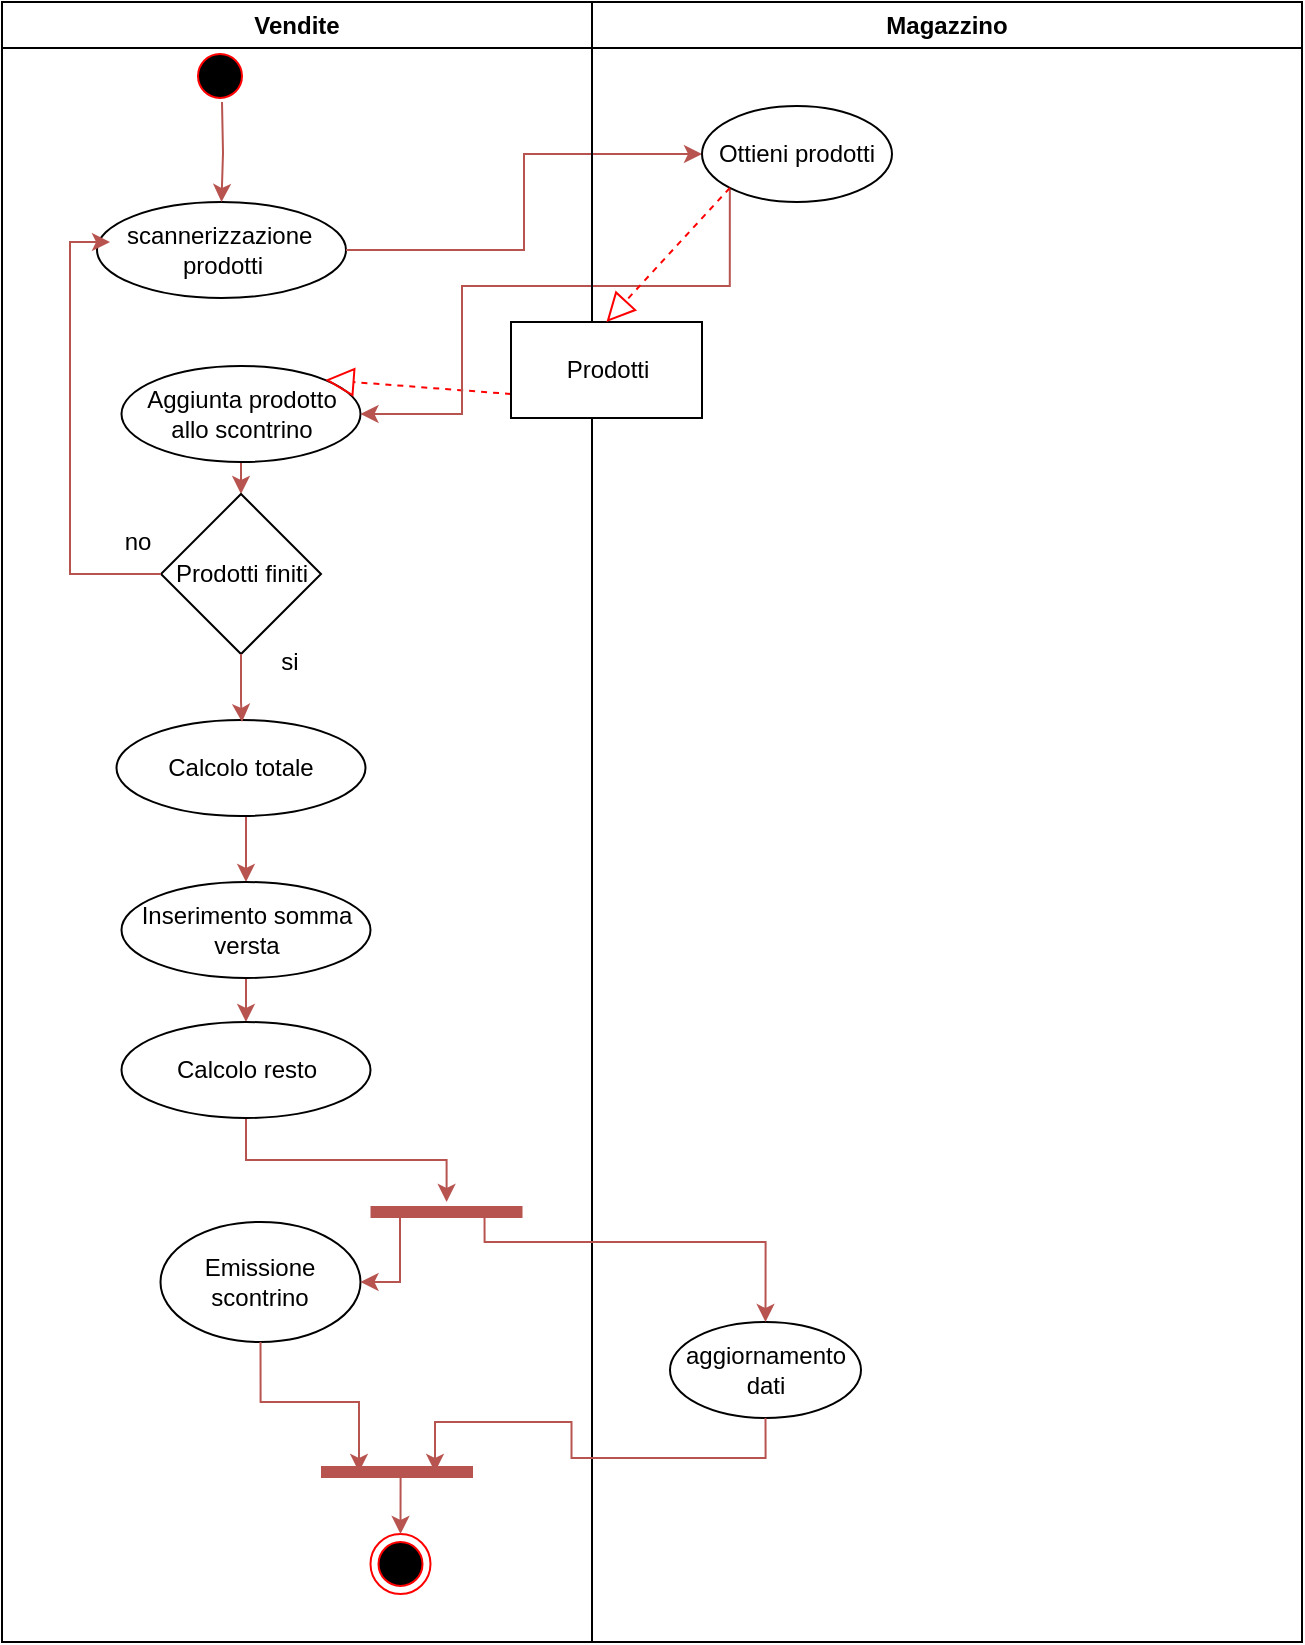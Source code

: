 <mxfile version="13.10.8" type="device"><diagram name="Page-1" id="e7e014a7-5840-1c2e-5031-d8a46d1fe8dd"><mxGraphModel dx="2190" dy="579" grid="1" gridSize="10" guides="1" tooltips="1" connect="1" arrows="1" fold="1" page="1" pageScale="1" pageWidth="1169" pageHeight="826" background="#ffffff" math="0" shadow="0"><root><mxCell id="0"/><mxCell id="1" parent="0"/><mxCell id="3" value="Vendite" style="swimlane;whiteSpace=wrap" parent="1" vertex="1"><mxGeometry x="-514" y="30" width="295" height="820" as="geometry"/></mxCell><mxCell id="9HYBpSJLda6DVZEDnrU6-43" value="scannerizzazione&amp;nbsp;&lt;br style=&quot;padding: 0px ; margin: 0px&quot;&gt;prodotti" style="ellipse;whiteSpace=wrap;html=1;" parent="3" vertex="1"><mxGeometry x="47.5" y="100" width="124.5" height="48" as="geometry"/></mxCell><mxCell id="LRdRrEbnxGgBELwl0ZkV-10" style="edgeStyle=orthogonalEdgeStyle;rounded=0;orthogonalLoop=1;jettySize=auto;html=1;exitX=0.5;exitY=1;exitDx=0;exitDy=0;entryX=0.5;entryY=0;entryDx=0;entryDy=0;fillColor=#f8cecc;strokeColor=#b85450;" edge="1" parent="3" source="9HYBpSJLda6DVZEDnrU6-46" target="LRdRrEbnxGgBELwl0ZkV-5"><mxGeometry relative="1" as="geometry"/></mxCell><mxCell id="9HYBpSJLda6DVZEDnrU6-46" value="Aggiunta prodotto&lt;br&gt;allo scontrino" style="ellipse;whiteSpace=wrap;html=1;" parent="3" vertex="1"><mxGeometry x="59.75" y="182" width="119.5" height="48" as="geometry"/></mxCell><mxCell id="9HYBpSJLda6DVZEDnrU6-50" value="Emissione scontrino" style="ellipse;whiteSpace=wrap;html=1;" parent="3" vertex="1"><mxGeometry x="79.25" y="610" width="100" height="60" as="geometry"/></mxCell><mxCell id="5" value="" style="ellipse;shape=startState;fillColor=#000000;strokeColor=#ff0000;" parent="3" vertex="1"><mxGeometry x="94" y="22" width="30" height="30" as="geometry"/></mxCell><mxCell id="JWnK4qgNNNqhCWaMsV0J-105" style="edgeStyle=orthogonalEdgeStyle;rounded=0;orthogonalLoop=1;jettySize=auto;html=1;fillColor=#f8cecc;strokeColor=#b85450;entryX=0.5;entryY=0;entryDx=0;entryDy=0;" parent="3" target="9HYBpSJLda6DVZEDnrU6-43" edge="1"><mxGeometry relative="1" as="geometry"><Array as="points"/><mxPoint x="110" y="50" as="sourcePoint"/><mxPoint x="-116" y="90" as="targetPoint"/></mxGeometry></mxCell><mxCell id="JlM9j0IWuCcaw7Q2Z3Db-55" value="" style="ellipse;shape=endState;fillColor=#000000;strokeColor=#ff0000" parent="3" vertex="1"><mxGeometry x="184.25" y="766" width="30" height="30" as="geometry"/></mxCell><mxCell id="LRdRrEbnxGgBELwl0ZkV-5" value="Prodotti finiti" style="rhombus;whiteSpace=wrap;html=1;" vertex="1" parent="3"><mxGeometry x="79.5" y="246" width="80" height="80" as="geometry"/></mxCell><mxCell id="LRdRrEbnxGgBELwl0ZkV-8" value="si" style="text;html=1;strokeColor=none;fillColor=none;align=center;verticalAlign=middle;whiteSpace=wrap;rounded=0;" vertex="1" parent="3"><mxGeometry x="124" y="320" width="40" height="20" as="geometry"/></mxCell><mxCell id="LRdRrEbnxGgBELwl0ZkV-9" value="no" style="text;html=1;strokeColor=none;fillColor=none;align=center;verticalAlign=middle;whiteSpace=wrap;rounded=0;" vertex="1" parent="3"><mxGeometry x="47.5" y="260" width="40" height="20" as="geometry"/></mxCell><mxCell id="LRdRrEbnxGgBELwl0ZkV-16" style="edgeStyle=orthogonalEdgeStyle;rounded=0;orthogonalLoop=1;jettySize=auto;html=1;exitX=0.5;exitY=1;exitDx=0;exitDy=0;entryX=0.5;entryY=0;entryDx=0;entryDy=0;fillColor=#f8cecc;strokeColor=#b85450;" edge="1" parent="3" source="LRdRrEbnxGgBELwl0ZkV-13" target="LRdRrEbnxGgBELwl0ZkV-15"><mxGeometry relative="1" as="geometry"/></mxCell><mxCell id="LRdRrEbnxGgBELwl0ZkV-13" value="Calcolo totale" style="ellipse;whiteSpace=wrap;html=1;" vertex="1" parent="3"><mxGeometry x="57.25" y="359" width="124.5" height="48" as="geometry"/></mxCell><mxCell id="LRdRrEbnxGgBELwl0ZkV-19" style="edgeStyle=orthogonalEdgeStyle;rounded=0;orthogonalLoop=1;jettySize=auto;html=1;exitX=0.5;exitY=1;exitDx=0;exitDy=0;entryX=0.5;entryY=0;entryDx=0;entryDy=0;fillColor=#f8cecc;strokeColor=#b85450;" edge="1" parent="3" source="LRdRrEbnxGgBELwl0ZkV-15" target="LRdRrEbnxGgBELwl0ZkV-18"><mxGeometry relative="1" as="geometry"/></mxCell><mxCell id="LRdRrEbnxGgBELwl0ZkV-15" value="Inserimento somma versta" style="ellipse;whiteSpace=wrap;html=1;" vertex="1" parent="3"><mxGeometry x="59.75" y="440" width="124.5" height="48" as="geometry"/></mxCell><mxCell id="LRdRrEbnxGgBELwl0ZkV-24" style="edgeStyle=orthogonalEdgeStyle;rounded=0;orthogonalLoop=1;jettySize=auto;html=1;exitX=0.5;exitY=1;exitDx=0;exitDy=0;fillColor=#f8cecc;strokeColor=#b85450;" edge="1" parent="3" source="LRdRrEbnxGgBELwl0ZkV-18" target="LRdRrEbnxGgBELwl0ZkV-22"><mxGeometry relative="1" as="geometry"/></mxCell><mxCell id="LRdRrEbnxGgBELwl0ZkV-18" value="Calcolo resto" style="ellipse;whiteSpace=wrap;html=1;" vertex="1" parent="3"><mxGeometry x="59.75" y="510" width="124.5" height="48" as="geometry"/></mxCell><mxCell id="LRdRrEbnxGgBELwl0ZkV-28" style="edgeStyle=orthogonalEdgeStyle;rounded=0;orthogonalLoop=1;jettySize=auto;html=1;exitX=0.25;exitY=0.5;exitDx=0;exitDy=0;exitPerimeter=0;entryX=1;entryY=0.5;entryDx=0;entryDy=0;fillColor=#f8cecc;strokeColor=#b85450;" edge="1" parent="3" source="LRdRrEbnxGgBELwl0ZkV-22" target="9HYBpSJLda6DVZEDnrU6-50"><mxGeometry relative="1" as="geometry"><Array as="points"><mxPoint x="199" y="605"/><mxPoint x="199" y="640"/></Array></mxGeometry></mxCell><mxCell id="LRdRrEbnxGgBELwl0ZkV-22" value="" style="shape=line;html=1;strokeWidth=6;strokeColor=#b85450;fillColor=#f8cecc;" vertex="1" parent="3"><mxGeometry x="184.25" y="600" width="76" height="10" as="geometry"/></mxCell><mxCell id="ZPJd4Qkg7bhcJAf3C3wP-43" style="edgeStyle=orthogonalEdgeStyle;rounded=0;orthogonalLoop=1;jettySize=auto;html=1;exitX=0.5;exitY=1;exitDx=0;exitDy=0;entryX=0.25;entryY=0.5;entryDx=0;entryDy=0;fillColor=#f8cecc;strokeColor=#b85450;entryPerimeter=0;" parent="3" source="9HYBpSJLda6DVZEDnrU6-50" target="LRdRrEbnxGgBELwl0ZkV-32" edge="1"><mxGeometry relative="1" as="geometry"><mxPoint x="142" y="342" as="sourcePoint"/><mxPoint x="373.398" y="427.074" as="targetPoint"/></mxGeometry></mxCell><mxCell id="LRdRrEbnxGgBELwl0ZkV-34" style="edgeStyle=orthogonalEdgeStyle;rounded=0;orthogonalLoop=1;jettySize=auto;html=1;exitX=0.25;exitY=0.5;exitDx=0;exitDy=0;exitPerimeter=0;entryX=0.5;entryY=0;entryDx=0;entryDy=0;fillColor=#f8cecc;strokeColor=#b85450;" edge="1" parent="3" source="LRdRrEbnxGgBELwl0ZkV-32" target="JlM9j0IWuCcaw7Q2Z3Db-55"><mxGeometry relative="1" as="geometry"/></mxCell><mxCell id="LRdRrEbnxGgBELwl0ZkV-32" value="" style="shape=line;html=1;strokeWidth=6;strokeColor=#b85450;fillColor=#f8cecc;" vertex="1" parent="3"><mxGeometry x="159.5" y="730" width="76" height="10" as="geometry"/></mxCell><mxCell id="9HYBpSJLda6DVZEDnrU6-68" value="" style="endArrow=block;dashed=1;endFill=0;endSize=12;html=1;strokeColor=#FF0000;exitX=0;exitY=0.75;exitDx=0;exitDy=0;entryX=1;entryY=0;entryDx=0;entryDy=0;" parent="1" source="9HYBpSJLda6DVZEDnrU6-66" target="9HYBpSJLda6DVZEDnrU6-46" edge="1"><mxGeometry width="160" relative="1" as="geometry"><mxPoint x="-494" y="272" as="sourcePoint"/><mxPoint x="-334" y="272" as="targetPoint"/></mxGeometry></mxCell><mxCell id="JWnK4qgNNNqhCWaMsV0J-62" style="edgeStyle=orthogonalEdgeStyle;rounded=0;orthogonalLoop=1;jettySize=auto;html=1;exitX=1;exitY=0.5;exitDx=0;exitDy=0;entryX=0;entryY=0.5;entryDx=0;entryDy=0;fillColor=#f8cecc;strokeColor=#b85450;" parent="1" source="9HYBpSJLda6DVZEDnrU6-43" target="JWnK4qgNNNqhCWaMsV0J-53" edge="1"><mxGeometry relative="1" as="geometry"/></mxCell><mxCell id="JWnK4qgNNNqhCWaMsV0J-63" style="edgeStyle=orthogonalEdgeStyle;rounded=0;orthogonalLoop=1;jettySize=auto;html=1;exitX=0;exitY=1;exitDx=0;exitDy=0;entryX=1;entryY=0.5;entryDx=0;entryDy=0;fillColor=#f8cecc;strokeColor=#b85450;" parent="1" source="JWnK4qgNNNqhCWaMsV0J-53" target="9HYBpSJLda6DVZEDnrU6-46" edge="1"><mxGeometry relative="1" as="geometry"><Array as="points"><mxPoint x="-150" y="172"/><mxPoint x="-284" y="172"/><mxPoint x="-284" y="236"/></Array></mxGeometry></mxCell><mxCell id="4" value="Magazzino" style="swimlane;whiteSpace=wrap" parent="1" vertex="1"><mxGeometry x="-219" y="30" width="355" height="820" as="geometry"/></mxCell><mxCell id="9HYBpSJLda6DVZEDnrU6-58" value="aggiornamento&lt;br&gt;dati" style="ellipse;whiteSpace=wrap;html=1;" parent="4" vertex="1"><mxGeometry x="39" y="660" width="95.5" height="48" as="geometry"/></mxCell><mxCell id="JWnK4qgNNNqhCWaMsV0J-53" value="&lt;font style=&quot;vertical-align: inherit&quot;&gt;&lt;font style=&quot;vertical-align: inherit&quot;&gt;Ottieni prodotti&lt;br&gt;&lt;/font&gt;&lt;/font&gt;" style="ellipse;whiteSpace=wrap;html=1;" parent="4" vertex="1"><mxGeometry x="55" y="52" width="95" height="48" as="geometry"/></mxCell><mxCell id="9HYBpSJLda6DVZEDnrU6-66" value="Prodotti" style="rounded=0;whiteSpace=wrap;html=1;" parent="1" vertex="1"><mxGeometry x="-259.5" y="190" width="95.5" height="48" as="geometry"/></mxCell><mxCell id="9HYBpSJLda6DVZEDnrU6-67" value="" style="endArrow=block;dashed=1;endFill=0;endSize=12;html=1;strokeColor=#FF0000;exitX=0;exitY=1;exitDx=0;exitDy=0;entryX=0.5;entryY=0;entryDx=0;entryDy=0;" parent="1" source="JWnK4qgNNNqhCWaMsV0J-53" target="9HYBpSJLda6DVZEDnrU6-66" edge="1"><mxGeometry width="160" relative="1" as="geometry"><mxPoint x="-499" y="272" as="sourcePoint"/><mxPoint x="-200" y="150" as="targetPoint"/></mxGeometry></mxCell><mxCell id="LRdRrEbnxGgBELwl0ZkV-6" style="edgeStyle=orthogonalEdgeStyle;rounded=0;orthogonalLoop=1;jettySize=auto;html=1;exitX=0;exitY=0.5;exitDx=0;exitDy=0;fillColor=#f8cecc;strokeColor=#b85450;" edge="1" parent="1" source="LRdRrEbnxGgBELwl0ZkV-5"><mxGeometry relative="1" as="geometry"><mxPoint x="-460" y="150" as="targetPoint"/><Array as="points"><mxPoint x="-480" y="316"/><mxPoint x="-480" y="150"/></Array></mxGeometry></mxCell><mxCell id="LRdRrEbnxGgBELwl0ZkV-12" style="edgeStyle=orthogonalEdgeStyle;rounded=0;orthogonalLoop=1;jettySize=auto;html=1;exitX=0.5;exitY=1;exitDx=0;exitDy=0;fillColor=#f8cecc;strokeColor=#b85450;" edge="1" parent="1" source="LRdRrEbnxGgBELwl0ZkV-5"><mxGeometry relative="1" as="geometry"><mxPoint x="-394" y="390" as="targetPoint"/><Array as="points"><mxPoint x="-394" y="380"/><mxPoint x="-394" y="380"/></Array></mxGeometry></mxCell><mxCell id="LRdRrEbnxGgBELwl0ZkV-29" style="edgeStyle=orthogonalEdgeStyle;rounded=0;orthogonalLoop=1;jettySize=auto;html=1;exitX=0.75;exitY=0.5;exitDx=0;exitDy=0;exitPerimeter=0;entryX=0.5;entryY=0;entryDx=0;entryDy=0;fillColor=#f8cecc;strokeColor=#b85450;" edge="1" parent="1" source="LRdRrEbnxGgBELwl0ZkV-22" target="9HYBpSJLda6DVZEDnrU6-58"><mxGeometry relative="1" as="geometry"><Array as="points"><mxPoint x="-273" y="650"/><mxPoint x="-132" y="650"/></Array></mxGeometry></mxCell><mxCell id="LRdRrEbnxGgBELwl0ZkV-33" style="edgeStyle=orthogonalEdgeStyle;rounded=0;orthogonalLoop=1;jettySize=auto;html=1;exitX=0.5;exitY=1;exitDx=0;exitDy=0;entryX=0.75;entryY=0.5;entryDx=0;entryDy=0;entryPerimeter=0;fillColor=#f8cecc;strokeColor=#b85450;" edge="1" parent="1" source="9HYBpSJLda6DVZEDnrU6-58" target="LRdRrEbnxGgBELwl0ZkV-32"><mxGeometry relative="1" as="geometry"/></mxCell></root></mxGraphModel></diagram></mxfile>
